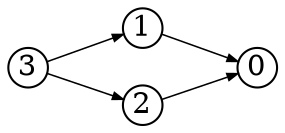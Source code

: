 digraph{
  rankdir=LR
  node [shape=circle,fixedsize=true,width=.26]
  edge [penwidth=0.75,arrowsize=0.5]
  3 -> {1 2}
  2 -> {0}
  1 -> {0}
}
